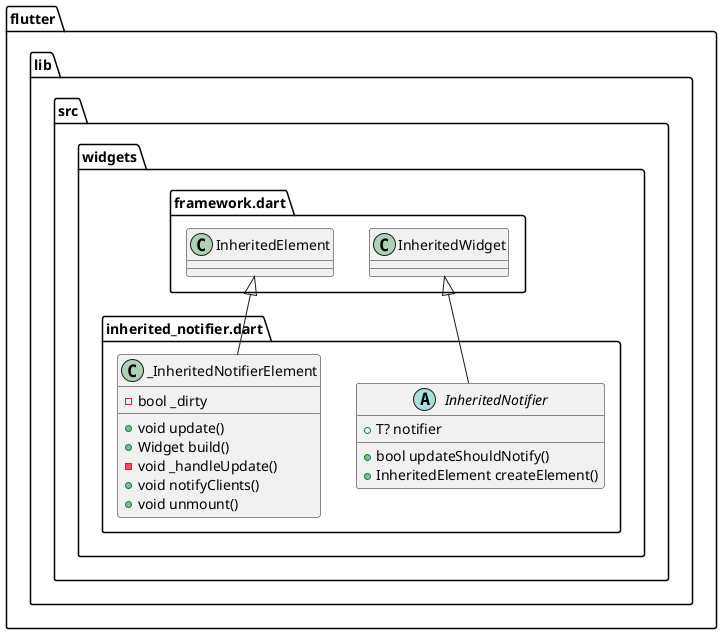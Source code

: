 @startuml
set namespaceSeparator ::

abstract class "flutter::lib::src::widgets::inherited_notifier.dart::InheritedNotifier" {
  +T? notifier
  +bool updateShouldNotify()
  +InheritedElement createElement()
}

"flutter::lib::src::widgets::framework.dart::InheritedWidget" <|-- "flutter::lib::src::widgets::inherited_notifier.dart::InheritedNotifier"

class "flutter::lib::src::widgets::inherited_notifier.dart::_InheritedNotifierElement" {
  -bool _dirty
  +void update()
  +Widget build()
  -void _handleUpdate()
  +void notifyClients()
  +void unmount()
}

"flutter::lib::src::widgets::framework.dart::InheritedElement" <|-- "flutter::lib::src::widgets::inherited_notifier.dart::_InheritedNotifierElement"


@enduml